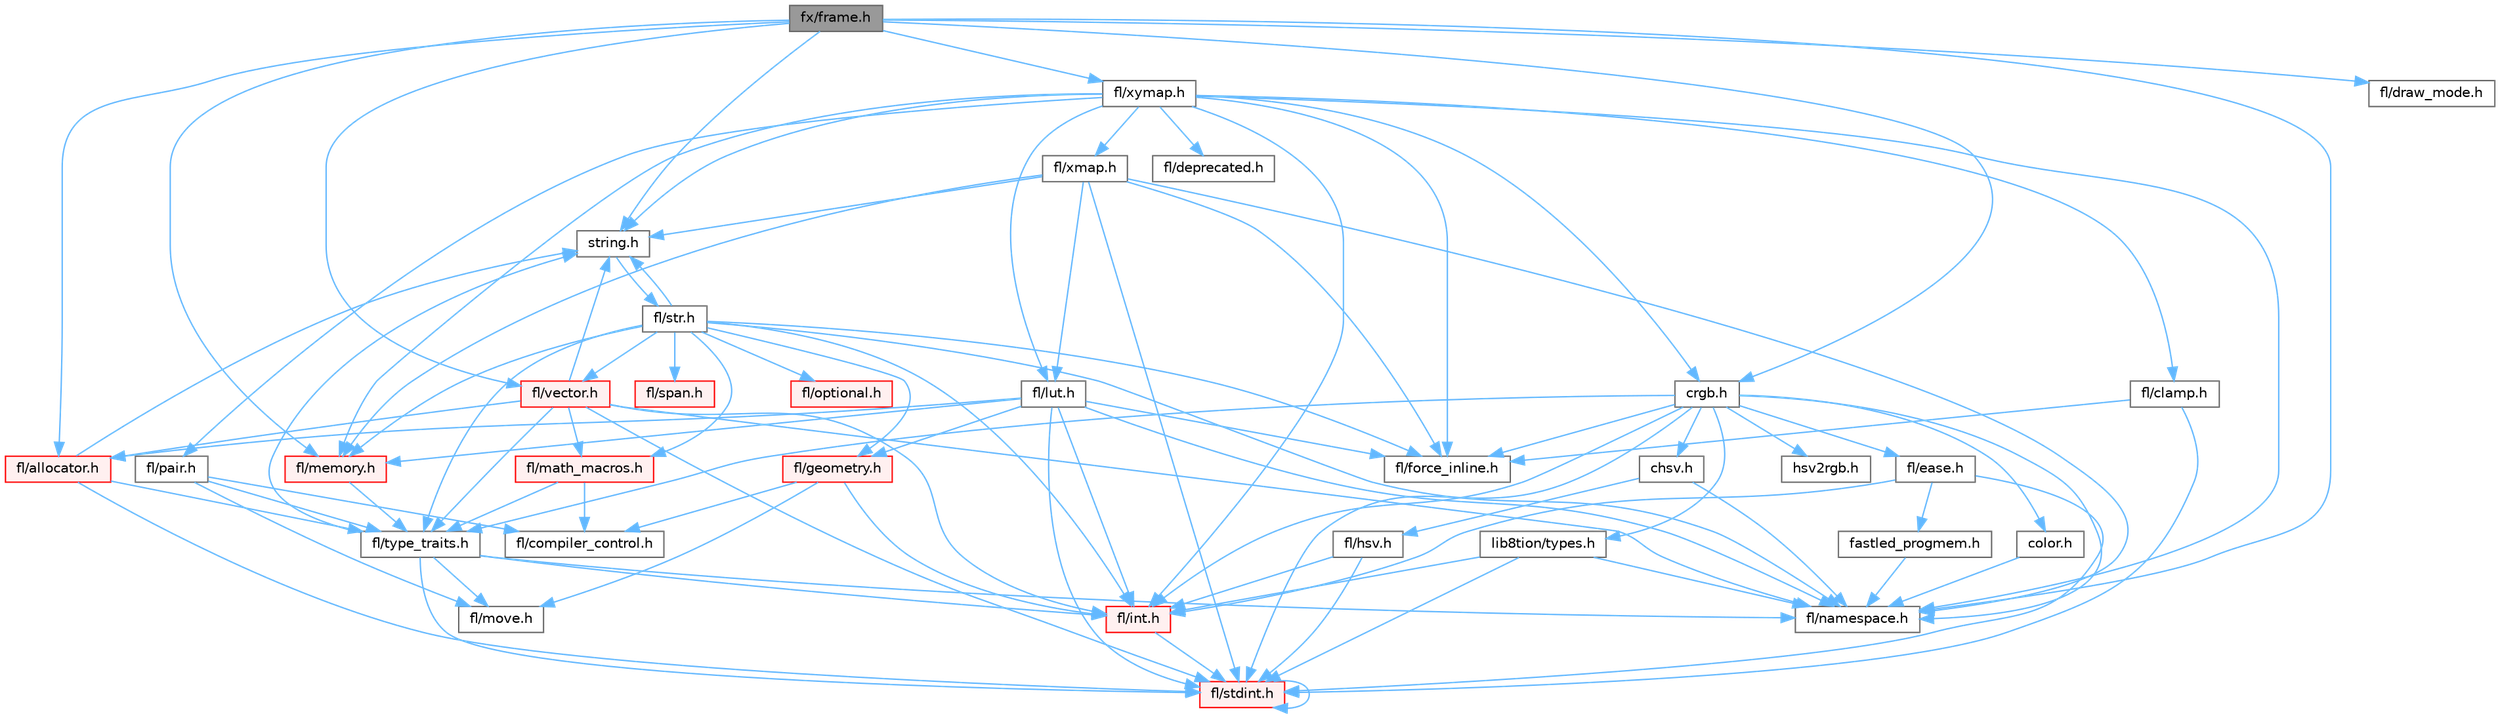 digraph "fx/frame.h"
{
 // INTERACTIVE_SVG=YES
 // LATEX_PDF_SIZE
  bgcolor="transparent";
  edge [fontname=Helvetica,fontsize=10,labelfontname=Helvetica,labelfontsize=10];
  node [fontname=Helvetica,fontsize=10,shape=box,height=0.2,width=0.4];
  Node1 [id="Node000001",label="fx/frame.h",height=0.2,width=0.4,color="gray40", fillcolor="grey60", style="filled", fontcolor="black",tooltip=" "];
  Node1 -> Node2 [id="edge1_Node000001_Node000002",color="steelblue1",style="solid",tooltip=" "];
  Node2 [id="Node000002",label="string.h",height=0.2,width=0.4,color="grey40", fillcolor="white", style="filled",URL="$da/d66/string_8h.html",tooltip=" "];
  Node2 -> Node3 [id="edge2_Node000002_Node000003",color="steelblue1",style="solid",tooltip=" "];
  Node3 [id="Node000003",label="fl/str.h",height=0.2,width=0.4,color="grey40", fillcolor="white", style="filled",URL="$d1/d93/str_8h.html",tooltip=" "];
  Node3 -> Node4 [id="edge3_Node000003_Node000004",color="steelblue1",style="solid",tooltip=" "];
  Node4 [id="Node000004",label="fl/int.h",height=0.2,width=0.4,color="red", fillcolor="#FFF0F0", style="filled",URL="$d3/d7e/int_8h.html",tooltip=" "];
  Node4 -> Node5 [id="edge4_Node000004_Node000005",color="steelblue1",style="solid",tooltip=" "];
  Node5 [id="Node000005",label="fl/stdint.h",height=0.2,width=0.4,color="red", fillcolor="#FFF0F0", style="filled",URL="$df/dd8/stdint_8h.html",tooltip=" "];
  Node5 -> Node5 [id="edge5_Node000005_Node000005",color="steelblue1",style="solid",tooltip=" "];
  Node3 -> Node2 [id="edge6_Node000003_Node000002",color="steelblue1",style="solid",tooltip=" "];
  Node3 -> Node8 [id="edge7_Node000003_Node000008",color="steelblue1",style="solid",tooltip=" "];
  Node8 [id="Node000008",label="fl/geometry.h",height=0.2,width=0.4,color="red", fillcolor="#FFF0F0", style="filled",URL="$d4/d67/geometry_8h.html",tooltip=" "];
  Node8 -> Node4 [id="edge8_Node000008_Node000004",color="steelblue1",style="solid",tooltip=" "];
  Node8 -> Node15 [id="edge9_Node000008_Node000015",color="steelblue1",style="solid",tooltip=" "];
  Node15 [id="Node000015",label="fl/compiler_control.h",height=0.2,width=0.4,color="grey40", fillcolor="white", style="filled",URL="$d4/d54/compiler__control_8h.html",tooltip=" "];
  Node8 -> Node18 [id="edge10_Node000008_Node000018",color="steelblue1",style="solid",tooltip=" "];
  Node18 [id="Node000018",label="fl/move.h",height=0.2,width=0.4,color="grey40", fillcolor="white", style="filled",URL="$d9/d83/move_8h.html",tooltip=" "];
  Node3 -> Node14 [id="edge11_Node000003_Node000014",color="steelblue1",style="solid",tooltip=" "];
  Node14 [id="Node000014",label="fl/math_macros.h",height=0.2,width=0.4,color="red", fillcolor="#FFF0F0", style="filled",URL="$d8/db8/math__macros_8h.html",tooltip=" "];
  Node14 -> Node15 [id="edge12_Node000014_Node000015",color="steelblue1",style="solid",tooltip=" "];
  Node14 -> Node16 [id="edge13_Node000014_Node000016",color="steelblue1",style="solid",tooltip=" "];
  Node16 [id="Node000016",label="fl/type_traits.h",height=0.2,width=0.4,color="grey40", fillcolor="white", style="filled",URL="$df/d63/type__traits_8h.html",tooltip=" "];
  Node16 -> Node2 [id="edge14_Node000016_Node000002",color="steelblue1",style="solid",tooltip=" "];
  Node16 -> Node5 [id="edge15_Node000016_Node000005",color="steelblue1",style="solid",tooltip=" "];
  Node16 -> Node17 [id="edge16_Node000016_Node000017",color="steelblue1",style="solid",tooltip=" "];
  Node17 [id="Node000017",label="fl/namespace.h",height=0.2,width=0.4,color="grey40", fillcolor="white", style="filled",URL="$df/d2a/namespace_8h.html",tooltip="Implements the FastLED namespace macros."];
  Node16 -> Node18 [id="edge17_Node000016_Node000018",color="steelblue1",style="solid",tooltip=" "];
  Node16 -> Node4 [id="edge18_Node000016_Node000004",color="steelblue1",style="solid",tooltip=" "];
  Node3 -> Node17 [id="edge19_Node000003_Node000017",color="steelblue1",style="solid",tooltip=" "];
  Node3 -> Node19 [id="edge20_Node000003_Node000019",color="steelblue1",style="solid",tooltip=" "];
  Node19 [id="Node000019",label="fl/memory.h",height=0.2,width=0.4,color="red", fillcolor="#FFF0F0", style="filled",URL="$dc/d18/memory_8h.html",tooltip=" "];
  Node19 -> Node16 [id="edge21_Node000019_Node000016",color="steelblue1",style="solid",tooltip=" "];
  Node3 -> Node45 [id="edge22_Node000003_Node000045",color="steelblue1",style="solid",tooltip=" "];
  Node45 [id="Node000045",label="fl/optional.h",height=0.2,width=0.4,color="red", fillcolor="#FFF0F0", style="filled",URL="$dc/d62/optional_8h.html",tooltip=" "];
  Node3 -> Node16 [id="edge23_Node000003_Node000016",color="steelblue1",style="solid",tooltip=" "];
  Node3 -> Node46 [id="edge24_Node000003_Node000046",color="steelblue1",style="solid",tooltip=" "];
  Node46 [id="Node000046",label="fl/vector.h",height=0.2,width=0.4,color="red", fillcolor="#FFF0F0", style="filled",URL="$d6/d68/vector_8h.html",tooltip=" "];
  Node46 -> Node5 [id="edge25_Node000046_Node000005",color="steelblue1",style="solid",tooltip=" "];
  Node46 -> Node4 [id="edge26_Node000046_Node000004",color="steelblue1",style="solid",tooltip=" "];
  Node46 -> Node2 [id="edge27_Node000046_Node000002",color="steelblue1",style="solid",tooltip=" "];
  Node46 -> Node14 [id="edge28_Node000046_Node000014",color="steelblue1",style="solid",tooltip=" "];
  Node46 -> Node17 [id="edge29_Node000046_Node000017",color="steelblue1",style="solid",tooltip=" "];
  Node46 -> Node28 [id="edge30_Node000046_Node000028",color="steelblue1",style="solid",tooltip=" "];
  Node28 [id="Node000028",label="fl/allocator.h",height=0.2,width=0.4,color="red", fillcolor="#FFF0F0", style="filled",URL="$da/da9/allocator_8h.html",tooltip=" "];
  Node28 -> Node2 [id="edge31_Node000028_Node000002",color="steelblue1",style="solid",tooltip=" "];
  Node28 -> Node16 [id="edge32_Node000028_Node000016",color="steelblue1",style="solid",tooltip=" "];
  Node28 -> Node5 [id="edge33_Node000028_Node000005",color="steelblue1",style="solid",tooltip=" "];
  Node46 -> Node16 [id="edge34_Node000046_Node000016",color="steelblue1",style="solid",tooltip=" "];
  Node3 -> Node49 [id="edge35_Node000003_Node000049",color="steelblue1",style="solid",tooltip=" "];
  Node49 [id="Node000049",label="fl/span.h",height=0.2,width=0.4,color="red", fillcolor="#FFF0F0", style="filled",URL="$d4/d7a/span_8h.html",tooltip=" "];
  Node3 -> Node12 [id="edge36_Node000003_Node000012",color="steelblue1",style="solid",tooltip=" "];
  Node12 [id="Node000012",label="fl/force_inline.h",height=0.2,width=0.4,color="grey40", fillcolor="white", style="filled",URL="$d4/d64/force__inline_8h.html",tooltip=" "];
  Node1 -> Node51 [id="edge37_Node000001_Node000051",color="steelblue1",style="solid",tooltip=" "];
  Node51 [id="Node000051",label="crgb.h",height=0.2,width=0.4,color="grey40", fillcolor="white", style="filled",URL="$db/dd1/crgb_8h.html",tooltip="Defines the red, green, and blue (RGB) pixel struct."];
  Node51 -> Node5 [id="edge38_Node000051_Node000005",color="steelblue1",style="solid",tooltip=" "];
  Node51 -> Node4 [id="edge39_Node000051_Node000004",color="steelblue1",style="solid",tooltip=" "];
  Node51 -> Node52 [id="edge40_Node000051_Node000052",color="steelblue1",style="solid",tooltip=" "];
  Node52 [id="Node000052",label="chsv.h",height=0.2,width=0.4,color="grey40", fillcolor="white", style="filled",URL="$d8/dd0/chsv_8h.html",tooltip="Defines the hue, saturation, and value (HSV) pixel struct."];
  Node52 -> Node53 [id="edge41_Node000052_Node000053",color="steelblue1",style="solid",tooltip=" "];
  Node53 [id="Node000053",label="fl/hsv.h",height=0.2,width=0.4,color="grey40", fillcolor="white", style="filled",URL="$d2/d4f/hsv_8h.html",tooltip="Defines the hue, saturation, and value (HSV) pixel struct."];
  Node53 -> Node5 [id="edge42_Node000053_Node000005",color="steelblue1",style="solid",tooltip=" "];
  Node53 -> Node4 [id="edge43_Node000053_Node000004",color="steelblue1",style="solid",tooltip=" "];
  Node52 -> Node17 [id="edge44_Node000052_Node000017",color="steelblue1",style="solid",tooltip=" "];
  Node51 -> Node17 [id="edge45_Node000051_Node000017",color="steelblue1",style="solid",tooltip=" "];
  Node51 -> Node54 [id="edge46_Node000051_Node000054",color="steelblue1",style="solid",tooltip=" "];
  Node54 [id="Node000054",label="color.h",height=0.2,width=0.4,color="grey40", fillcolor="white", style="filled",URL="$d2/d6b/src_2color_8h.html",tooltip="Contains definitions for color correction and temperature."];
  Node54 -> Node17 [id="edge47_Node000054_Node000017",color="steelblue1",style="solid",tooltip=" "];
  Node51 -> Node55 [id="edge48_Node000051_Node000055",color="steelblue1",style="solid",tooltip=" "];
  Node55 [id="Node000055",label="lib8tion/types.h",height=0.2,width=0.4,color="grey40", fillcolor="white", style="filled",URL="$d9/ddf/lib8tion_2types_8h.html",tooltip="Defines fractional types used for lib8tion functions."];
  Node55 -> Node5 [id="edge49_Node000055_Node000005",color="steelblue1",style="solid",tooltip=" "];
  Node55 -> Node4 [id="edge50_Node000055_Node000004",color="steelblue1",style="solid",tooltip=" "];
  Node55 -> Node17 [id="edge51_Node000055_Node000017",color="steelblue1",style="solid",tooltip=" "];
  Node51 -> Node12 [id="edge52_Node000051_Node000012",color="steelblue1",style="solid",tooltip=" "];
  Node51 -> Node16 [id="edge53_Node000051_Node000016",color="steelblue1",style="solid",tooltip=" "];
  Node51 -> Node56 [id="edge54_Node000051_Node000056",color="steelblue1",style="solid",tooltip=" "];
  Node56 [id="Node000056",label="hsv2rgb.h",height=0.2,width=0.4,color="grey40", fillcolor="white", style="filled",URL="$de/d9a/hsv2rgb_8h.html",tooltip="Functions to convert from the HSV colorspace to the RGB colorspace."];
  Node51 -> Node57 [id="edge55_Node000051_Node000057",color="steelblue1",style="solid",tooltip=" "];
  Node57 [id="Node000057",label="fl/ease.h",height=0.2,width=0.4,color="grey40", fillcolor="white", style="filled",URL="$db/d19/ease_8h.html",tooltip=" "];
  Node57 -> Node5 [id="edge56_Node000057_Node000005",color="steelblue1",style="solid",tooltip=" "];
  Node57 -> Node4 [id="edge57_Node000057_Node000004",color="steelblue1",style="solid",tooltip=" "];
  Node57 -> Node58 [id="edge58_Node000057_Node000058",color="steelblue1",style="solid",tooltip=" "];
  Node58 [id="Node000058",label="fastled_progmem.h",height=0.2,width=0.4,color="grey40", fillcolor="white", style="filled",URL="$df/dab/fastled__progmem_8h.html",tooltip="Wrapper definitions to allow seamless use of PROGMEM in environments that have it."];
  Node58 -> Node17 [id="edge59_Node000058_Node000017",color="steelblue1",style="solid",tooltip=" "];
  Node1 -> Node17 [id="edge60_Node000001_Node000017",color="steelblue1",style="solid",tooltip=" "];
  Node1 -> Node19 [id="edge61_Node000001_Node000019",color="steelblue1",style="solid",tooltip=" "];
  Node1 -> Node59 [id="edge62_Node000001_Node000059",color="steelblue1",style="solid",tooltip=" "];
  Node59 [id="Node000059",label="fl/xymap.h",height=0.2,width=0.4,color="grey40", fillcolor="white", style="filled",URL="$da/d61/xymap_8h.html",tooltip=" "];
  Node59 -> Node4 [id="edge63_Node000059_Node000004",color="steelblue1",style="solid",tooltip=" "];
  Node59 -> Node17 [id="edge64_Node000059_Node000017",color="steelblue1",style="solid",tooltip=" "];
  Node59 -> Node12 [id="edge65_Node000059_Node000012",color="steelblue1",style="solid",tooltip=" "];
  Node59 -> Node60 [id="edge66_Node000059_Node000060",color="steelblue1",style="solid",tooltip=" "];
  Node60 [id="Node000060",label="fl/pair.h",height=0.2,width=0.4,color="grey40", fillcolor="white", style="filled",URL="$d3/d41/pair_8h.html",tooltip=" "];
  Node60 -> Node18 [id="edge67_Node000060_Node000018",color="steelblue1",style="solid",tooltip=" "];
  Node60 -> Node15 [id="edge68_Node000060_Node000015",color="steelblue1",style="solid",tooltip=" "];
  Node60 -> Node16 [id="edge69_Node000060_Node000016",color="steelblue1",style="solid",tooltip=" "];
  Node59 -> Node2 [id="edge70_Node000059_Node000002",color="steelblue1",style="solid",tooltip=" "];
  Node59 -> Node51 [id="edge71_Node000059_Node000051",color="steelblue1",style="solid",tooltip=" "];
  Node59 -> Node11 [id="edge72_Node000059_Node000011",color="steelblue1",style="solid",tooltip=" "];
  Node11 [id="Node000011",label="fl/clamp.h",height=0.2,width=0.4,color="grey40", fillcolor="white", style="filled",URL="$d6/dd3/clamp_8h.html",tooltip=" "];
  Node11 -> Node5 [id="edge73_Node000011_Node000005",color="steelblue1",style="solid",tooltip=" "];
  Node11 -> Node12 [id="edge74_Node000011_Node000012",color="steelblue1",style="solid",tooltip=" "];
  Node59 -> Node61 [id="edge75_Node000059_Node000061",color="steelblue1",style="solid",tooltip=" "];
  Node61 [id="Node000061",label="fl/lut.h",height=0.2,width=0.4,color="grey40", fillcolor="white", style="filled",URL="$db/d54/lut_8h.html",tooltip=" "];
  Node61 -> Node28 [id="edge76_Node000061_Node000028",color="steelblue1",style="solid",tooltip=" "];
  Node61 -> Node12 [id="edge77_Node000061_Node000012",color="steelblue1",style="solid",tooltip=" "];
  Node61 -> Node19 [id="edge78_Node000061_Node000019",color="steelblue1",style="solid",tooltip=" "];
  Node61 -> Node5 [id="edge79_Node000061_Node000005",color="steelblue1",style="solid",tooltip=" "];
  Node61 -> Node4 [id="edge80_Node000061_Node000004",color="steelblue1",style="solid",tooltip=" "];
  Node61 -> Node8 [id="edge81_Node000061_Node000008",color="steelblue1",style="solid",tooltip=" "];
  Node61 -> Node17 [id="edge82_Node000061_Node000017",color="steelblue1",style="solid",tooltip=" "];
  Node59 -> Node19 [id="edge83_Node000059_Node000019",color="steelblue1",style="solid",tooltip=" "];
  Node59 -> Node37 [id="edge84_Node000059_Node000037",color="steelblue1",style="solid",tooltip=" "];
  Node37 [id="Node000037",label="fl/deprecated.h",height=0.2,width=0.4,color="grey40", fillcolor="white", style="filled",URL="$d4/dce/deprecated_8h.html",tooltip=" "];
  Node59 -> Node62 [id="edge85_Node000059_Node000062",color="steelblue1",style="solid",tooltip=" "];
  Node62 [id="Node000062",label="fl/xmap.h",height=0.2,width=0.4,color="grey40", fillcolor="white", style="filled",URL="$dd/dcc/xmap_8h.html",tooltip=" "];
  Node62 -> Node5 [id="edge86_Node000062_Node000005",color="steelblue1",style="solid",tooltip=" "];
  Node62 -> Node2 [id="edge87_Node000062_Node000002",color="steelblue1",style="solid",tooltip=" "];
  Node62 -> Node12 [id="edge88_Node000062_Node000012",color="steelblue1",style="solid",tooltip=" "];
  Node62 -> Node61 [id="edge89_Node000062_Node000061",color="steelblue1",style="solid",tooltip=" "];
  Node62 -> Node19 [id="edge90_Node000062_Node000019",color="steelblue1",style="solid",tooltip=" "];
  Node62 -> Node17 [id="edge91_Node000062_Node000017",color="steelblue1",style="solid",tooltip=" "];
  Node1 -> Node46 [id="edge92_Node000001_Node000046",color="steelblue1",style="solid",tooltip=" "];
  Node1 -> Node28 [id="edge93_Node000001_Node000028",color="steelblue1",style="solid",tooltip=" "];
  Node1 -> Node63 [id="edge94_Node000001_Node000063",color="steelblue1",style="solid",tooltip=" "];
  Node63 [id="Node000063",label="fl/draw_mode.h",height=0.2,width=0.4,color="grey40", fillcolor="white", style="filled",URL="$d9/d35/draw__mode_8h.html",tooltip=" "];
}
